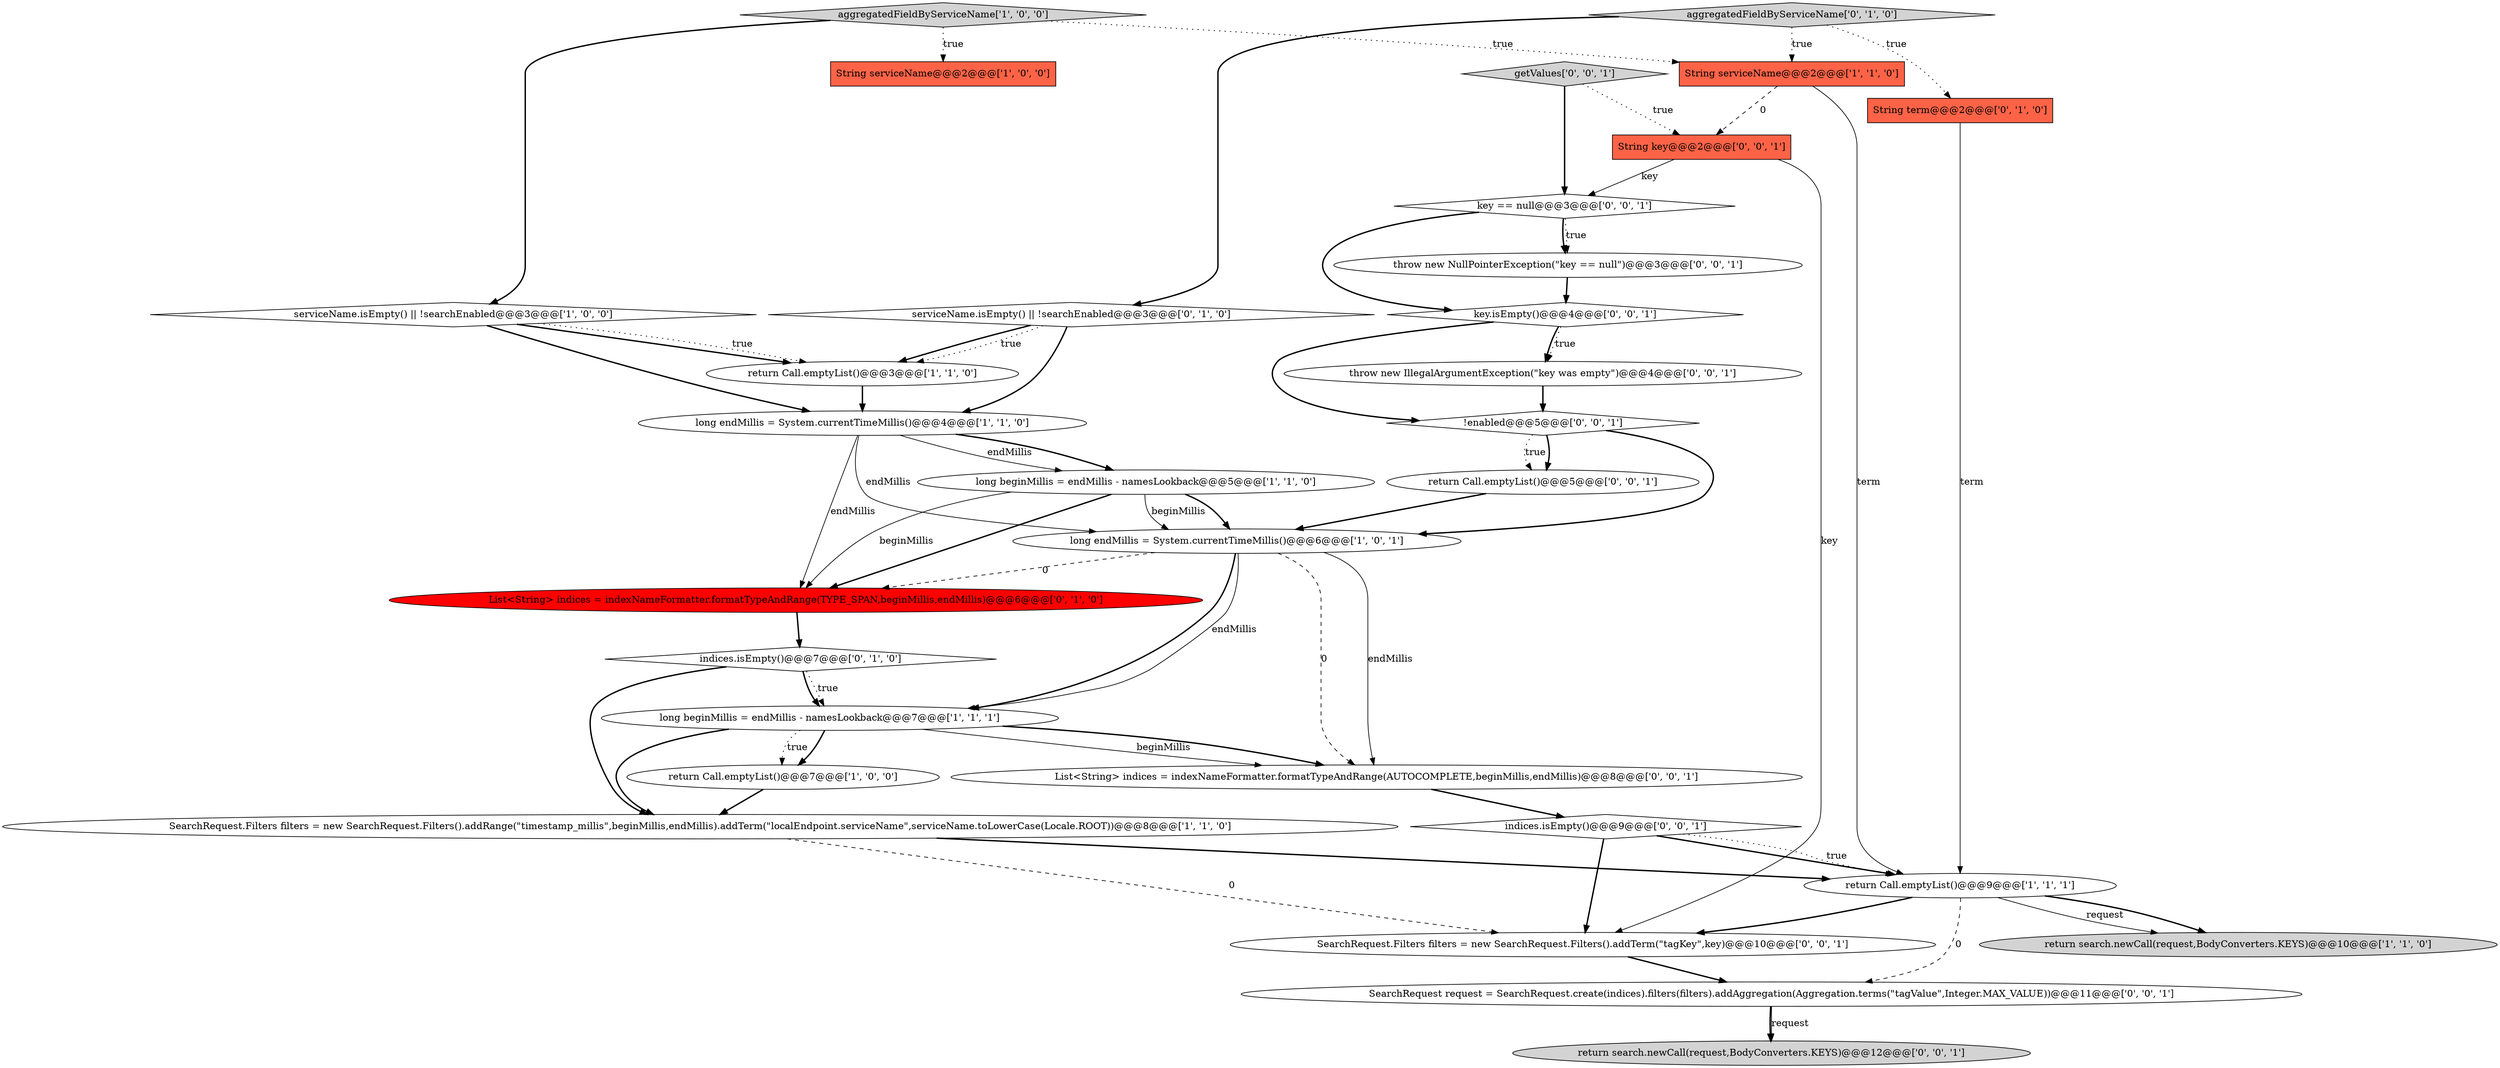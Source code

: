 digraph {
4 [style = filled, label = "String serviceName@@@2@@@['1', '0', '0']", fillcolor = tomato, shape = box image = "AAA0AAABBB1BBB"];
8 [style = filled, label = "serviceName.isEmpty() || !searchEnabled@@@3@@@['1', '0', '0']", fillcolor = white, shape = diamond image = "AAA0AAABBB1BBB"];
6 [style = filled, label = "long beginMillis = endMillis - namesLookback@@@7@@@['1', '1', '1']", fillcolor = white, shape = ellipse image = "AAA0AAABBB1BBB"];
27 [style = filled, label = "List<String> indices = indexNameFormatter.formatTypeAndRange(AUTOCOMPLETE,beginMillis,endMillis)@@@8@@@['0', '0', '1']", fillcolor = white, shape = ellipse image = "AAA0AAABBB3BBB"];
30 [style = filled, label = "getValues['0', '0', '1']", fillcolor = lightgray, shape = diamond image = "AAA0AAABBB3BBB"];
5 [style = filled, label = "SearchRequest.Filters filters = new SearchRequest.Filters().addRange(\"timestamp_millis\",beginMillis,endMillis).addTerm(\"localEndpoint.serviceName\",serviceName.toLowerCase(Locale.ROOT))@@@8@@@['1', '1', '0']", fillcolor = white, shape = ellipse image = "AAA0AAABBB1BBB"];
1 [style = filled, label = "long endMillis = System.currentTimeMillis()@@@4@@@['1', '1', '0']", fillcolor = white, shape = ellipse image = "AAA0AAABBB1BBB"];
19 [style = filled, label = "key.isEmpty()@@@4@@@['0', '0', '1']", fillcolor = white, shape = diamond image = "AAA0AAABBB3BBB"];
12 [style = filled, label = "long beginMillis = endMillis - namesLookback@@@5@@@['1', '1', '0']", fillcolor = white, shape = ellipse image = "AAA0AAABBB1BBB"];
13 [style = filled, label = "serviceName.isEmpty() || !searchEnabled@@@3@@@['0', '1', '0']", fillcolor = white, shape = diamond image = "AAA0AAABBB2BBB"];
9 [style = filled, label = "return search.newCall(request,BodyConverters.KEYS)@@@10@@@['1', '1', '0']", fillcolor = lightgray, shape = ellipse image = "AAA0AAABBB1BBB"];
17 [style = filled, label = "List<String> indices = indexNameFormatter.formatTypeAndRange(TYPE_SPAN,beginMillis,endMillis)@@@6@@@['0', '1', '0']", fillcolor = red, shape = ellipse image = "AAA1AAABBB2BBB"];
10 [style = filled, label = "return Call.emptyList()@@@3@@@['1', '1', '0']", fillcolor = white, shape = ellipse image = "AAA0AAABBB1BBB"];
3 [style = filled, label = "return Call.emptyList()@@@7@@@['1', '0', '0']", fillcolor = white, shape = ellipse image = "AAA0AAABBB1BBB"];
21 [style = filled, label = "SearchRequest request = SearchRequest.create(indices).filters(filters).addAggregation(Aggregation.terms(\"tagValue\",Integer.MAX_VALUE))@@@11@@@['0', '0', '1']", fillcolor = white, shape = ellipse image = "AAA0AAABBB3BBB"];
2 [style = filled, label = "aggregatedFieldByServiceName['1', '0', '0']", fillcolor = lightgray, shape = diamond image = "AAA0AAABBB1BBB"];
28 [style = filled, label = "throw new IllegalArgumentException(\"key was empty\")@@@4@@@['0', '0', '1']", fillcolor = white, shape = ellipse image = "AAA0AAABBB3BBB"];
15 [style = filled, label = "indices.isEmpty()@@@7@@@['0', '1', '0']", fillcolor = white, shape = diamond image = "AAA0AAABBB2BBB"];
26 [style = filled, label = "indices.isEmpty()@@@9@@@['0', '0', '1']", fillcolor = white, shape = diamond image = "AAA0AAABBB3BBB"];
0 [style = filled, label = "return Call.emptyList()@@@9@@@['1', '1', '1']", fillcolor = white, shape = ellipse image = "AAA0AAABBB1BBB"];
25 [style = filled, label = "!enabled@@@5@@@['0', '0', '1']", fillcolor = white, shape = diamond image = "AAA0AAABBB3BBB"];
14 [style = filled, label = "String term@@@2@@@['0', '1', '0']", fillcolor = tomato, shape = box image = "AAA0AAABBB2BBB"];
11 [style = filled, label = "String serviceName@@@2@@@['1', '1', '0']", fillcolor = tomato, shape = box image = "AAA0AAABBB1BBB"];
18 [style = filled, label = "key == null@@@3@@@['0', '0', '1']", fillcolor = white, shape = diamond image = "AAA0AAABBB3BBB"];
22 [style = filled, label = "return search.newCall(request,BodyConverters.KEYS)@@@12@@@['0', '0', '1']", fillcolor = lightgray, shape = ellipse image = "AAA0AAABBB3BBB"];
7 [style = filled, label = "long endMillis = System.currentTimeMillis()@@@6@@@['1', '0', '1']", fillcolor = white, shape = ellipse image = "AAA0AAABBB1BBB"];
24 [style = filled, label = "throw new NullPointerException(\"key == null\")@@@3@@@['0', '0', '1']", fillcolor = white, shape = ellipse image = "AAA0AAABBB3BBB"];
20 [style = filled, label = "SearchRequest.Filters filters = new SearchRequest.Filters().addTerm(\"tagKey\",key)@@@10@@@['0', '0', '1']", fillcolor = white, shape = ellipse image = "AAA0AAABBB3BBB"];
23 [style = filled, label = "return Call.emptyList()@@@5@@@['0', '0', '1']", fillcolor = white, shape = ellipse image = "AAA0AAABBB3BBB"];
29 [style = filled, label = "String key@@@2@@@['0', '0', '1']", fillcolor = tomato, shape = box image = "AAA0AAABBB3BBB"];
16 [style = filled, label = "aggregatedFieldByServiceName['0', '1', '0']", fillcolor = lightgray, shape = diamond image = "AAA0AAABBB2BBB"];
13->10 [style = bold, label=""];
6->3 [style = bold, label=""];
14->0 [style = solid, label="term"];
8->10 [style = bold, label=""];
0->9 [style = bold, label=""];
16->13 [style = bold, label=""];
18->24 [style = bold, label=""];
24->19 [style = bold, label=""];
6->27 [style = solid, label="beginMillis"];
7->17 [style = dashed, label="0"];
25->23 [style = bold, label=""];
12->17 [style = bold, label=""];
18->24 [style = dotted, label="true"];
18->19 [style = bold, label=""];
11->29 [style = dashed, label="0"];
15->6 [style = bold, label=""];
1->12 [style = solid, label="endMillis"];
8->10 [style = dotted, label="true"];
13->10 [style = dotted, label="true"];
25->7 [style = bold, label=""];
30->18 [style = bold, label=""];
12->7 [style = bold, label=""];
13->1 [style = bold, label=""];
15->5 [style = bold, label=""];
19->25 [style = bold, label=""];
7->27 [style = solid, label="endMillis"];
5->20 [style = dashed, label="0"];
29->18 [style = solid, label="key"];
2->11 [style = dotted, label="true"];
20->21 [style = bold, label=""];
11->0 [style = solid, label="term"];
29->20 [style = solid, label="key"];
8->1 [style = bold, label=""];
7->27 [style = dashed, label="0"];
30->29 [style = dotted, label="true"];
6->5 [style = bold, label=""];
1->7 [style = solid, label="endMillis"];
19->28 [style = dotted, label="true"];
3->5 [style = bold, label=""];
6->27 [style = bold, label=""];
26->0 [style = bold, label=""];
27->26 [style = bold, label=""];
12->17 [style = solid, label="beginMillis"];
5->0 [style = bold, label=""];
21->22 [style = bold, label=""];
0->21 [style = dashed, label="0"];
12->7 [style = solid, label="beginMillis"];
15->6 [style = dotted, label="true"];
2->4 [style = dotted, label="true"];
16->14 [style = dotted, label="true"];
1->17 [style = solid, label="endMillis"];
7->6 [style = bold, label=""];
1->12 [style = bold, label=""];
17->15 [style = bold, label=""];
28->25 [style = bold, label=""];
0->20 [style = bold, label=""];
7->6 [style = solid, label="endMillis"];
23->7 [style = bold, label=""];
21->22 [style = solid, label="request"];
25->23 [style = dotted, label="true"];
19->28 [style = bold, label=""];
6->3 [style = dotted, label="true"];
10->1 [style = bold, label=""];
16->11 [style = dotted, label="true"];
26->20 [style = bold, label=""];
2->8 [style = bold, label=""];
26->0 [style = dotted, label="true"];
0->9 [style = solid, label="request"];
}

